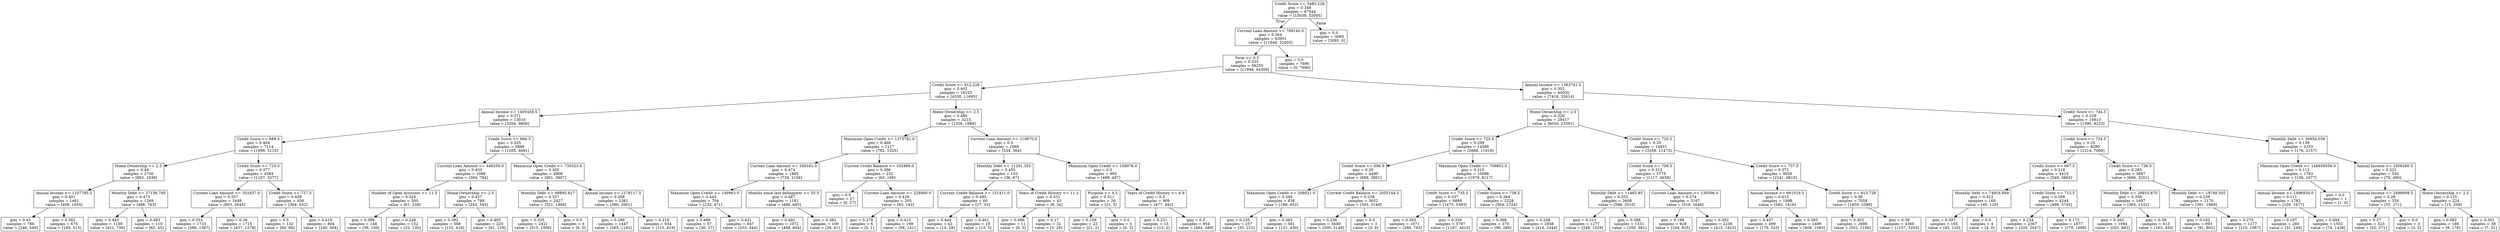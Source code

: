 digraph Tree {
node [shape=box] ;
0 [label="Credit Score <= 3483.228\ngini = 0.348\nsamples = 67044\nvalue = [15039, 52005]"] ;
1 [label="Current Loan Amount <= 789140.0\ngini = 0.304\nsamples = 63951\nvalue = [11946, 52005]"] ;
0 -> 1 [labeldistance=2.5, labelangle=45, headlabel="True"] ;
2 [label="Term <= 0.5\ngini = 0.335\nsamples = 56255\nvalue = [11946, 44309]"] ;
1 -> 2 ;
3 [label="Credit Score <= 912.228\ngini = 0.402\nsamples = 16225\nvalue = [4530, 11695]"] ;
2 -> 3 ;
4 [label="Annual Income <= 1405458.5\ngini = 0.371\nsamples = 13010\nvalue = [3204, 9806]"] ;
3 -> 4 ;
5 [label="Credit Score <= 689.5\ngini = 0.404\nsamples = 7114\nvalue = [1999, 5115]"] ;
4 -> 5 ;
6 [label="Home Ownership <= 2.5\ngini = 0.44\nsamples = 2730\nvalue = [892, 1838]"] ;
5 -> 6 ;
7 [label="Annual Income <= 1107785.5\ngini = 0.401\nsamples = 1461\nvalue = [406, 1055]"] ;
6 -> 7 ;
8 [label="gini = 0.43\nsamples = 786\nvalue = [246, 540]"] ;
7 -> 8 ;
9 [label="gini = 0.362\nsamples = 675\nvalue = [160, 515]"] ;
7 -> 9 ;
10 [label="Monthly Debt <= 27156.795\ngini = 0.473\nsamples = 1269\nvalue = [486, 783]"] ;
6 -> 10 ;
11 [label="gini = 0.463\nsamples = 1159\nvalue = [421, 738]"] ;
10 -> 11 ;
12 [label="gini = 0.483\nsamples = 110\nvalue = [65, 45]"] ;
10 -> 12 ;
13 [label="Credit Score <= 725.5\ngini = 0.377\nsamples = 4384\nvalue = [1107, 3277]"] ;
5 -> 13 ;
14 [label="Current Loan Amount <= 351637.0\ngini = 0.357\nsamples = 3448\nvalue = [803, 2645]"] ;
13 -> 14 ;
15 [label="gini = 0.333\nsamples = 1733\nvalue = [366, 1367]"] ;
14 -> 15 ;
16 [label="gini = 0.38\nsamples = 1715\nvalue = [437, 1278]"] ;
14 -> 16 ;
17 [label="Credit Score <= 727.5\ngini = 0.439\nsamples = 936\nvalue = [304, 632]"] ;
13 -> 17 ;
18 [label="gini = 0.5\nsamples = 132\nvalue = [64, 68]"] ;
17 -> 18 ;
19 [label="gini = 0.419\nsamples = 804\nvalue = [240, 564]"] ;
17 -> 19 ;
20 [label="Credit Score <= 666.5\ngini = 0.325\nsamples = 5896\nvalue = [1205, 4691]"] ;
4 -> 20 ;
21 [label="Current Loan Amount <= 446259.0\ngini = 0.403\nsamples = 1088\nvalue = [304, 784]"] ;
20 -> 21 ;
22 [label="Number of Open Accounts <= 11.5\ngini = 0.324\nsamples = 300\nvalue = [61, 239]"] ;
21 -> 22 ;
23 [label="gini = 0.388\nsamples = 148\nvalue = [39, 109]"] ;
22 -> 23 ;
24 [label="gini = 0.248\nsamples = 152\nvalue = [22, 130]"] ;
22 -> 24 ;
25 [label="Home Ownership <= 2.5\ngini = 0.427\nsamples = 788\nvalue = [243, 545]"] ;
21 -> 25 ;
26 [label="gini = 0.392\nsamples = 568\nvalue = [152, 416]"] ;
25 -> 26 ;
27 [label="gini = 0.485\nsamples = 220\nvalue = [91, 129]"] ;
25 -> 27 ;
28 [label="Maximum Open Credit <= 730323.0\ngini = 0.305\nsamples = 4808\nvalue = [901, 3907]"] ;
20 -> 28 ;
29 [label="Monthly Debt <= 68895.617\ngini = 0.337\nsamples = 2427\nvalue = [521, 1906]"] ;
28 -> 29 ;
30 [label="gini = 0.335\nsamples = 2421\nvalue = [515, 1906]"] ;
29 -> 30 ;
31 [label="gini = 0.0\nsamples = 6\nvalue = [6, 0]"] ;
29 -> 31 ;
32 [label="Annual Income <= 2176117.5\ngini = 0.268\nsamples = 2381\nvalue = [380, 2001]"] ;
28 -> 32 ;
33 [label="gini = 0.299\nsamples = 1447\nvalue = [265, 1182]"] ;
32 -> 33 ;
34 [label="gini = 0.216\nsamples = 934\nvalue = [115, 819]"] ;
32 -> 34 ;
35 [label="Home Ownership <= 2.5\ngini = 0.485\nsamples = 3215\nvalue = [1326, 1889]"] ;
3 -> 35 ;
36 [label="Maximum Open Credit <= 1375781.0\ngini = 0.468\nsamples = 2117\nvalue = [792, 1325]"] ;
35 -> 36 ;
37 [label="Current Loan Amount <= 359161.0\ngini = 0.474\nsamples = 1885\nvalue = [729, 1156]"] ;
36 -> 37 ;
38 [label="Maximum Open Credit <= 149963.0\ngini = 0.443\nsamples = 704\nvalue = [233, 471]"] ;
37 -> 38 ;
39 [label="gini = 0.499\nsamples = 57\nvalue = [30, 27]"] ;
38 -> 39 ;
40 [label="gini = 0.431\nsamples = 647\nvalue = [203, 444]"] ;
38 -> 40 ;
41 [label="Months since last delinquent <= 55.5\ngini = 0.487\nsamples = 1181\nvalue = [496, 685]"] ;
37 -> 41 ;
42 [label="gini = 0.492\nsamples = 1072\nvalue = [468, 604]"] ;
41 -> 42 ;
43 [label="gini = 0.382\nsamples = 109\nvalue = [28, 81]"] ;
41 -> 43 ;
44 [label="Current Credit Balance <= 332899.0\ngini = 0.396\nsamples = 232\nvalue = [63, 169]"] ;
36 -> 44 ;
45 [label="gini = 0.0\nsamples = 27\nvalue = [0, 27]"] ;
44 -> 45 ;
46 [label="Current Loan Amount <= 229460.0\ngini = 0.426\nsamples = 205\nvalue = [63, 142]"] ;
44 -> 46 ;
47 [label="gini = 0.278\nsamples = 6\nvalue = [5, 1]"] ;
46 -> 47 ;
48 [label="gini = 0.413\nsamples = 199\nvalue = [58, 141]"] ;
46 -> 48 ;
49 [label="Current Loan Amount <= 219670.0\ngini = 0.5\nsamples = 1098\nvalue = [534, 564]"] ;
35 -> 49 ;
50 [label="Monthly Debt <= 11201.355\ngini = 0.455\nsamples = 103\nvalue = [36, 67]"] ;
49 -> 50 ;
51 [label="Current Credit Balance <= 151411.0\ngini = 0.495\nsamples = 60\nvalue = [27, 33]"] ;
50 -> 51 ;
52 [label="gini = 0.444\nsamples = 42\nvalue = [14, 28]"] ;
51 -> 52 ;
53 [label="gini = 0.401\nsamples = 18\nvalue = [13, 5]"] ;
51 -> 53 ;
54 [label="Years of Credit History <= 11.3\ngini = 0.331\nsamples = 43\nvalue = [9, 34]"] ;
50 -> 54 ;
55 [label="gini = 0.496\nsamples = 11\nvalue = [6, 5]"] ;
54 -> 55 ;
56 [label="gini = 0.17\nsamples = 32\nvalue = [3, 29]"] ;
54 -> 56 ;
57 [label="Maximum Open Credit <= 109076.0\ngini = 0.5\nsamples = 995\nvalue = [498, 497]"] ;
49 -> 57 ;
58 [label="Purpose <= 4.5\ngini = 0.311\nsamples = 26\nvalue = [21, 5]"] ;
57 -> 58 ;
59 [label="gini = 0.159\nsamples = 23\nvalue = [21, 2]"] ;
58 -> 59 ;
60 [label="gini = 0.0\nsamples = 3\nvalue = [0, 3]"] ;
58 -> 60 ;
61 [label="Years of Credit History <= 6.9\ngini = 0.5\nsamples = 969\nvalue = [477, 492]"] ;
57 -> 61 ;
62 [label="gini = 0.231\nsamples = 15\nvalue = [13, 2]"] ;
61 -> 62 ;
63 [label="gini = 0.5\nsamples = 954\nvalue = [464, 490]"] ;
61 -> 63 ;
64 [label="Annual Income <= 1383741.5\ngini = 0.302\nsamples = 40030\nvalue = [7416, 32614]"] ;
2 -> 64 ;
65 [label="Home Ownership <= 2.5\ngini = 0.326\nsamples = 29417\nvalue = [6026, 23391]"] ;
64 -> 65 ;
66 [label="Credit Score <= 725.5\ngini = 0.299\nsamples = 14586\nvalue = [2668, 11918]"] ;
65 -> 66 ;
67 [label="Credit Score <= 696.5\ngini = 0.26\nsamples = 4490\nvalue = [689, 3801]"] ;
66 -> 67 ;
68 [label="Maximum Open Credit <= 208021.0\ngini = 0.345\nsamples = 838\nvalue = [186, 652]"] ;
67 -> 68 ;
69 [label="gini = 0.235\nsamples = 257\nvalue = [35, 222]"] ;
68 -> 69 ;
70 [label="gini = 0.385\nsamples = 581\nvalue = [151, 430]"] ;
68 -> 70 ;
71 [label="Current Credit Balance <= 2055144.5\ngini = 0.238\nsamples = 3652\nvalue = [503, 3149]"] ;
67 -> 71 ;
72 [label="gini = 0.236\nsamples = 3649\nvalue = [500, 3149]"] ;
71 -> 72 ;
73 [label="gini = 0.0\nsamples = 3\nvalue = [3, 0]"] ;
71 -> 73 ;
74 [label="Maximum Open Credit <= 709852.0\ngini = 0.315\nsamples = 10096\nvalue = [1979, 8117]"] ;
66 -> 74 ;
75 [label="Credit Score <= 735.5\ngini = 0.337\nsamples = 6868\nvalue = [1475, 5393]"] ;
74 -> 75 ;
76 [label="gini = 0.393\nsamples = 1071\nvalue = [288, 783]"] ;
75 -> 76 ;
77 [label="gini = 0.326\nsamples = 5797\nvalue = [1187, 4610]"] ;
75 -> 77 ;
78 [label="Credit Score <= 738.5\ngini = 0.264\nsamples = 3228\nvalue = [504, 2724]"] ;
74 -> 78 ;
79 [label="gini = 0.368\nsamples = 370\nvalue = [90, 280]"] ;
78 -> 79 ;
80 [label="gini = 0.248\nsamples = 2858\nvalue = [414, 2444]"] ;
78 -> 80 ;
81 [label="Credit Score <= 725.5\ngini = 0.35\nsamples = 14831\nvalue = [3358, 11473]"] ;
65 -> 81 ;
82 [label="Credit Score <= 708.5\ngini = 0.312\nsamples = 5775\nvalue = [1117, 4658]"] ;
81 -> 82 ;
83 [label="Monthly Debt <= 11465.93\ngini = 0.353\nsamples = 2608\nvalue = [598, 2010]"] ;
82 -> 83 ;
84 [label="gini = 0.313\nsamples = 1277\nvalue = [248, 1029]"] ;
83 -> 84 ;
85 [label="gini = 0.388\nsamples = 1331\nvalue = [350, 981]"] ;
83 -> 85 ;
86 [label="Current Loan Amount <= 130306.0\ngini = 0.274\nsamples = 3167\nvalue = [519, 2648]"] ;
82 -> 86 ;
87 [label="gini = 0.199\nsamples = 929\nvalue = [104, 825]"] ;
86 -> 87 ;
88 [label="gini = 0.302\nsamples = 2238\nvalue = [415, 1823]"] ;
86 -> 88 ;
89 [label="Credit Score <= 737.5\ngini = 0.372\nsamples = 9056\nvalue = [2241, 6815]"] ;
81 -> 89 ;
90 [label="Annual Income <= 661019.5\ngini = 0.413\nsamples = 1998\nvalue = [582, 1416]"] ;
89 -> 90 ;
91 [label="gini = 0.457\nsamples = 499\nvalue = [176, 323]"] ;
90 -> 91 ;
92 [label="gini = 0.395\nsamples = 1499\nvalue = [406, 1093]"] ;
90 -> 92 ;
93 [label="Credit Score <= 913.728\ngini = 0.36\nsamples = 7058\nvalue = [1659, 5399]"] ;
89 -> 93 ;
94 [label="gini = 0.303\nsamples = 2698\nvalue = [502, 2196]"] ;
93 -> 94 ;
95 [label="gini = 0.39\nsamples = 4360\nvalue = [1157, 3203]"] ;
93 -> 95 ;
96 [label="Credit Score <= 744.5\ngini = 0.228\nsamples = 10613\nvalue = [1390, 9223]"] ;
64 -> 96 ;
97 [label="Credit Score <= 724.5\ngini = 0.25\nsamples = 8280\nvalue = [1214, 7066]"] ;
96 -> 97 ;
98 [label="Credit Score <= 667.5\ngini = 0.218\nsamples = 4413\nvalue = [548, 3865]"] ;
97 -> 98 ;
99 [label="Monthly Debt <= 74916.809\ngini = 0.412\nsamples = 169\nvalue = [49, 120]"] ;
98 -> 99 ;
100 [label="gini = 0.397\nsamples = 165\nvalue = [45, 120]"] ;
99 -> 100 ;
101 [label="gini = 0.0\nsamples = 4\nvalue = [4, 0]"] ;
99 -> 101 ;
102 [label="Credit Score <= 713.5\ngini = 0.208\nsamples = 4244\nvalue = [499, 3745]"] ;
98 -> 102 ;
103 [label="gini = 0.234\nsamples = 2367\nvalue = [320, 2047]"] ;
102 -> 103 ;
104 [label="gini = 0.173\nsamples = 1877\nvalue = [179, 1698]"] ;
102 -> 104 ;
105 [label="Credit Score <= 736.5\ngini = 0.285\nsamples = 3867\nvalue = [666, 3201]"] ;
97 -> 105 ;
106 [label="Monthly Debt <= 28910.875\ngini = 0.338\nsamples = 1697\nvalue = [365, 1332]"] ;
105 -> 106 ;
107 [label="gini = 0.303\nsamples = 1084\nvalue = [202, 882]"] ;
106 -> 107 ;
108 [label="gini = 0.39\nsamples = 613\nvalue = [163, 450]"] ;
106 -> 108 ;
109 [label="Monthly Debt <= 19748.505\ngini = 0.239\nsamples = 2170\nvalue = [301, 1869]"] ;
105 -> 109 ;
110 [label="gini = 0.183\nsamples = 893\nvalue = [91, 802]"] ;
109 -> 110 ;
111 [label="gini = 0.275\nsamples = 1277\nvalue = [210, 1067]"] ;
109 -> 111 ;
112 [label="Monthly Debt <= 30954.039\ngini = 0.139\nsamples = 2333\nvalue = [176, 2157]"] ;
96 -> 112 ;
113 [label="Maximum Open Credit <= 146659556.0\ngini = 0.112\nsamples = 1783\nvalue = [106, 1677]"] ;
112 -> 113 ;
114 [label="Annual Income <= 1496934.0\ngini = 0.111\nsamples = 1782\nvalue = [105, 1677]"] ;
113 -> 114 ;
115 [label="gini = 0.197\nsamples = 280\nvalue = [31, 249]"] ;
114 -> 115 ;
116 [label="gini = 0.094\nsamples = 1502\nvalue = [74, 1428]"] ;
114 -> 116 ;
117 [label="gini = 0.0\nsamples = 1\nvalue = [1, 0]"] ;
113 -> 117 ;
118 [label="Annual Income <= 2506280.5\ngini = 0.222\nsamples = 550\nvalue = [70, 480]"] ;
112 -> 118 ;
119 [label="Annual Income <= 2498908.5\ngini = 0.28\nsamples = 326\nvalue = [55, 271]"] ;
118 -> 119 ;
120 [label="gini = 0.27\nsamples = 323\nvalue = [52, 271]"] ;
119 -> 120 ;
121 [label="gini = 0.0\nsamples = 3\nvalue = [3, 0]"] ;
119 -> 121 ;
122 [label="Home Ownership <= 2.5\ngini = 0.125\nsamples = 224\nvalue = [15, 209]"] ;
118 -> 122 ;
123 [label="gini = 0.082\nsamples = 186\nvalue = [8, 178]"] ;
122 -> 123 ;
124 [label="gini = 0.301\nsamples = 38\nvalue = [7, 31]"] ;
122 -> 124 ;
125 [label="gini = 0.0\nsamples = 7696\nvalue = [0, 7696]"] ;
1 -> 125 ;
126 [label="gini = 0.0\nsamples = 3093\nvalue = [3093, 0]"] ;
0 -> 126 [labeldistance=2.5, labelangle=-45, headlabel="False"] ;
}